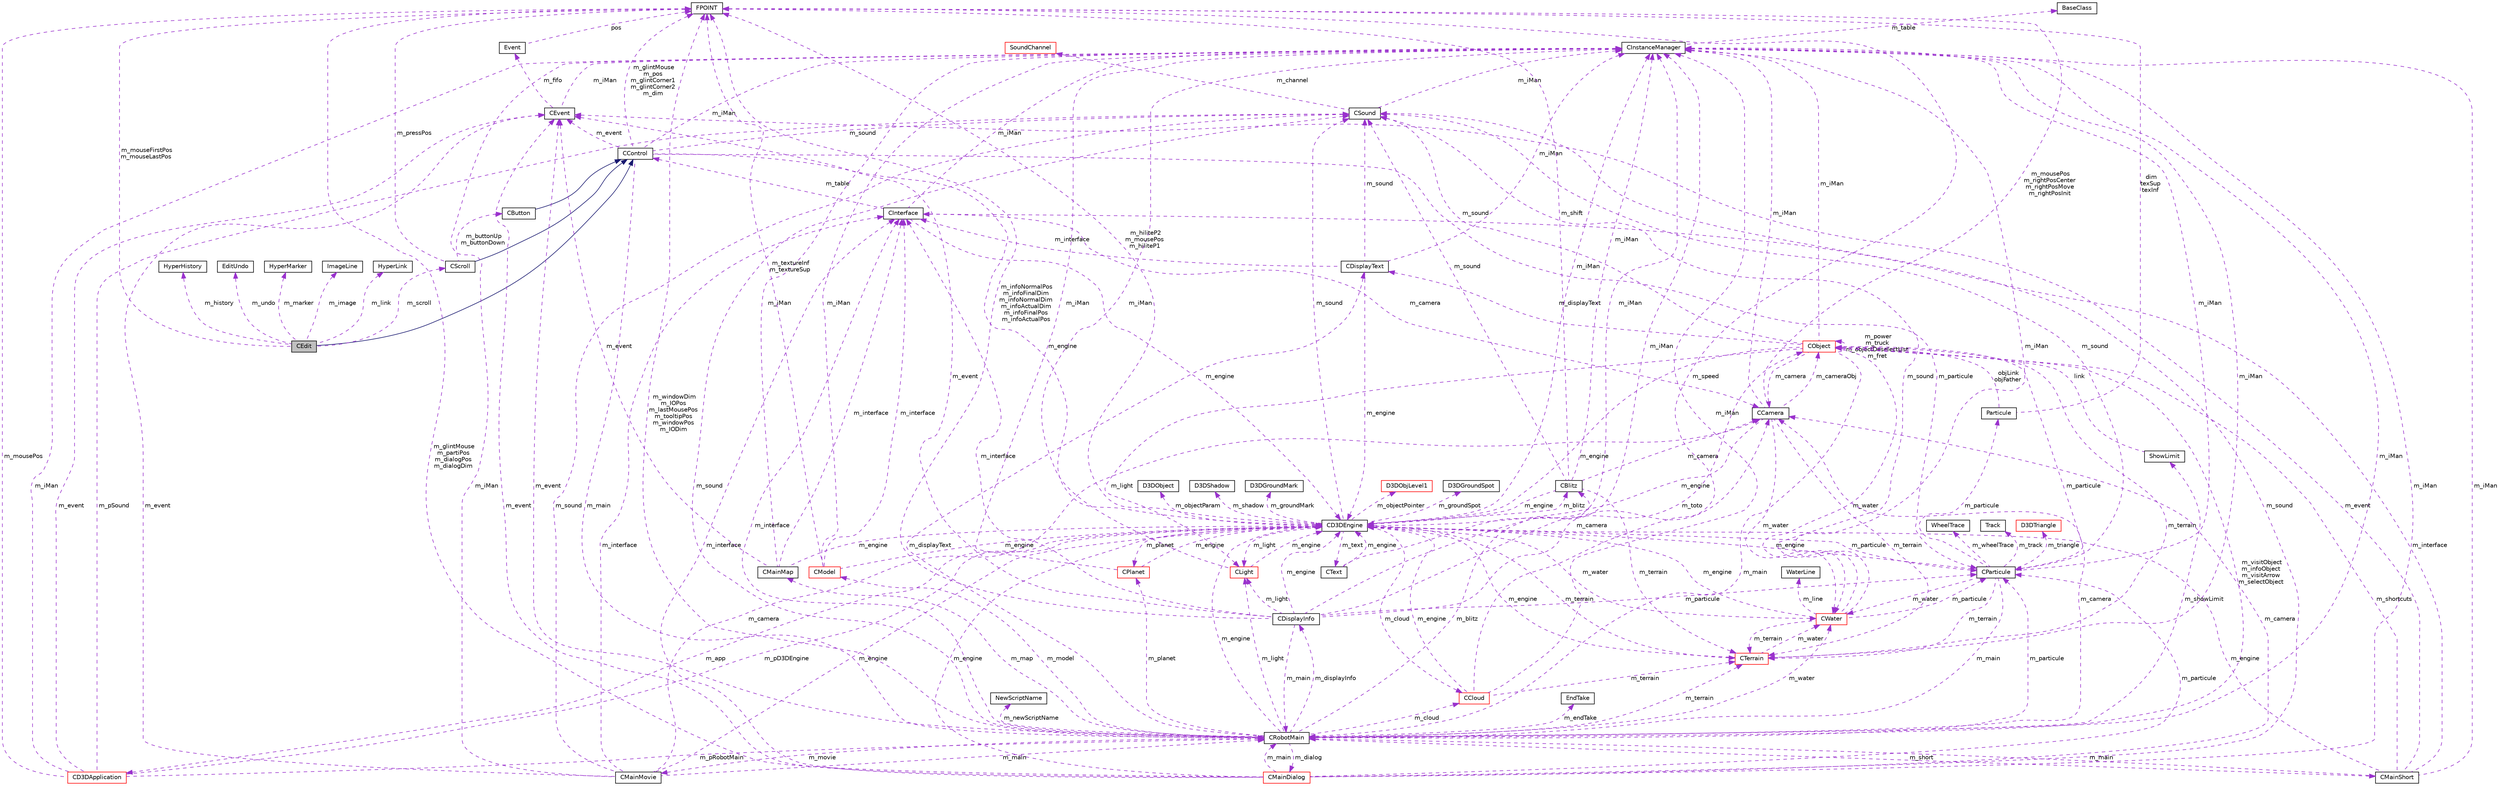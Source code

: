 digraph G
{
  edge [fontname="Helvetica",fontsize="10",labelfontname="Helvetica",labelfontsize="10"];
  node [fontname="Helvetica",fontsize="10",shape=record];
  Node1 [label="CEdit",height=0.2,width=0.4,color="black", fillcolor="grey75", style="filled" fontcolor="black"];
  Node2 -> Node1 [dir="back",color="midnightblue",fontsize="10",style="solid",fontname="Helvetica"];
  Node2 [label="CControl",height=0.2,width=0.4,color="black", fillcolor="white", style="filled",URL="$class_c_control.html"];
  Node3 -> Node2 [dir="back",color="darkorchid3",fontsize="10",style="dashed",label=" m_particule" ,fontname="Helvetica"];
  Node3 [label="CParticule",height=0.2,width=0.4,color="black", fillcolor="white", style="filled",URL="$class_c_particule.html"];
  Node4 -> Node3 [dir="back",color="darkorchid3",fontsize="10",style="dashed",label=" m_water" ,fontname="Helvetica"];
  Node4 [label="CWater",height=0.2,width=0.4,color="red", fillcolor="white", style="filled",URL="$class_c_water.html"];
  Node3 -> Node4 [dir="back",color="darkorchid3",fontsize="10",style="dashed",label=" m_particule" ,fontname="Helvetica"];
  Node5 -> Node4 [dir="back",color="darkorchid3",fontsize="10",style="dashed",label=" m_iMan" ,fontname="Helvetica"];
  Node5 [label="CInstanceManager",height=0.2,width=0.4,color="black", fillcolor="white", style="filled",URL="$class_c_instance_manager.html"];
  Node6 -> Node5 [dir="back",color="darkorchid3",fontsize="10",style="dashed",label=" m_table" ,fontname="Helvetica"];
  Node6 [label="BaseClass",height=0.2,width=0.4,color="black", fillcolor="white", style="filled",URL="$struct_base_class.html"];
  Node7 -> Node4 [dir="back",color="darkorchid3",fontsize="10",style="dashed",label=" m_terrain" ,fontname="Helvetica"];
  Node7 [label="CTerrain",height=0.2,width=0.4,color="red", fillcolor="white", style="filled",URL="$class_c_terrain.html"];
  Node4 -> Node7 [dir="back",color="darkorchid3",fontsize="10",style="dashed",label=" m_water" ,fontname="Helvetica"];
  Node5 -> Node7 [dir="back",color="darkorchid3",fontsize="10",style="dashed",label=" m_iMan" ,fontname="Helvetica"];
  Node8 -> Node7 [dir="back",color="darkorchid3",fontsize="10",style="dashed",label=" m_engine" ,fontname="Helvetica"];
  Node8 [label="CD3DEngine",height=0.2,width=0.4,color="black", fillcolor="white", style="filled",URL="$class_c_d3_d_engine.html"];
  Node9 -> Node8 [dir="back",color="darkorchid3",fontsize="10",style="dashed",label=" m_groundMark" ,fontname="Helvetica"];
  Node9 [label="D3DGroundMark",height=0.2,width=0.4,color="black", fillcolor="white", style="filled",URL="$struct_d3_d_ground_mark.html"];
  Node3 -> Node8 [dir="back",color="darkorchid3",fontsize="10",style="dashed",label=" m_particule" ,fontname="Helvetica"];
  Node4 -> Node8 [dir="back",color="darkorchid3",fontsize="10",style="dashed",label=" m_water" ,fontname="Helvetica"];
  Node10 -> Node8 [dir="back",color="darkorchid3",fontsize="10",style="dashed",label=" m_blitz" ,fontname="Helvetica"];
  Node10 [label="CBlitz",height=0.2,width=0.4,color="black", fillcolor="white", style="filled",URL="$class_c_blitz.html"];
  Node11 -> Node10 [dir="back",color="darkorchid3",fontsize="10",style="dashed",label=" m_camera" ,fontname="Helvetica"];
  Node11 [label="CCamera",height=0.2,width=0.4,color="black", fillcolor="white", style="filled",URL="$class_c_camera.html"];
  Node4 -> Node11 [dir="back",color="darkorchid3",fontsize="10",style="dashed",label=" m_water" ,fontname="Helvetica"];
  Node5 -> Node11 [dir="back",color="darkorchid3",fontsize="10",style="dashed",label=" m_iMan" ,fontname="Helvetica"];
  Node7 -> Node11 [dir="back",color="darkorchid3",fontsize="10",style="dashed",label=" m_terrain" ,fontname="Helvetica"];
  Node12 -> Node11 [dir="back",color="darkorchid3",fontsize="10",style="dashed",label=" m_mousePos\nm_rightPosCenter\nm_rightPosMove\nm_rightPosInit" ,fontname="Helvetica"];
  Node12 [label="FPOINT",height=0.2,width=0.4,color="black", fillcolor="white", style="filled",URL="$struct_f_p_o_i_n_t.html"];
  Node13 -> Node11 [dir="back",color="darkorchid3",fontsize="10",style="dashed",label=" m_cameraObj" ,fontname="Helvetica"];
  Node13 [label="CObject",height=0.2,width=0.4,color="red", fillcolor="white", style="filled",URL="$class_c_object.html"];
  Node3 -> Node13 [dir="back",color="darkorchid3",fontsize="10",style="dashed",label=" m_particule" ,fontname="Helvetica"];
  Node4 -> Node13 [dir="back",color="darkorchid3",fontsize="10",style="dashed",label=" m_water" ,fontname="Helvetica"];
  Node14 -> Node13 [dir="back",color="darkorchid3",fontsize="10",style="dashed",label=" m_light" ,fontname="Helvetica"];
  Node14 [label="CLight",height=0.2,width=0.4,color="red", fillcolor="white", style="filled",URL="$class_c_light.html"];
  Node5 -> Node14 [dir="back",color="darkorchid3",fontsize="10",style="dashed",label=" m_iMan" ,fontname="Helvetica"];
  Node8 -> Node14 [dir="back",color="darkorchid3",fontsize="10",style="dashed",label=" m_engine" ,fontname="Helvetica"];
  Node11 -> Node13 [dir="back",color="darkorchid3",fontsize="10",style="dashed",label=" m_camera" ,fontname="Helvetica"];
  Node15 -> Node13 [dir="back",color="darkorchid3",fontsize="10",style="dashed",label=" m_displayText" ,fontname="Helvetica"];
  Node15 [label="CDisplayText",height=0.2,width=0.4,color="black", fillcolor="white", style="filled",URL="$class_c_display_text.html"];
  Node16 -> Node15 [dir="back",color="darkorchid3",fontsize="10",style="dashed",label=" m_interface" ,fontname="Helvetica"];
  Node16 [label="CInterface",height=0.2,width=0.4,color="black", fillcolor="white", style="filled",URL="$class_c_interface.html"];
  Node2 -> Node16 [dir="back",color="darkorchid3",fontsize="10",style="dashed",label=" m_table" ,fontname="Helvetica"];
  Node11 -> Node16 [dir="back",color="darkorchid3",fontsize="10",style="dashed",label=" m_camera" ,fontname="Helvetica"];
  Node5 -> Node16 [dir="back",color="darkorchid3",fontsize="10",style="dashed",label=" m_iMan" ,fontname="Helvetica"];
  Node8 -> Node16 [dir="back",color="darkorchid3",fontsize="10",style="dashed",label=" m_engine" ,fontname="Helvetica"];
  Node5 -> Node15 [dir="back",color="darkorchid3",fontsize="10",style="dashed",label=" m_iMan" ,fontname="Helvetica"];
  Node17 -> Node15 [dir="back",color="darkorchid3",fontsize="10",style="dashed",label=" m_sound" ,fontname="Helvetica"];
  Node17 [label="CSound",height=0.2,width=0.4,color="black", fillcolor="white", style="filled",URL="$class_c_sound.html"];
  Node5 -> Node17 [dir="back",color="darkorchid3",fontsize="10",style="dashed",label=" m_iMan" ,fontname="Helvetica"];
  Node18 -> Node17 [dir="back",color="darkorchid3",fontsize="10",style="dashed",label=" m_channel" ,fontname="Helvetica"];
  Node18 [label="SoundChannel",height=0.2,width=0.4,color="red", fillcolor="white", style="filled",URL="$struct_sound_channel.html"];
  Node8 -> Node15 [dir="back",color="darkorchid3",fontsize="10",style="dashed",label=" m_engine" ,fontname="Helvetica"];
  Node19 -> Node13 [dir="back",color="darkorchid3",fontsize="10",style="dashed",label=" m_main" ,fontname="Helvetica"];
  Node19 [label="CRobotMain",height=0.2,width=0.4,color="black", fillcolor="white", style="filled",URL="$class_c_robot_main.html"];
  Node3 -> Node19 [dir="back",color="darkorchid3",fontsize="10",style="dashed",label=" m_particule" ,fontname="Helvetica"];
  Node4 -> Node19 [dir="back",color="darkorchid3",fontsize="10",style="dashed",label=" m_water" ,fontname="Helvetica"];
  Node20 -> Node19 [dir="back",color="darkorchid3",fontsize="10",style="dashed",label=" m_showLimit" ,fontname="Helvetica"];
  Node20 [label="ShowLimit",height=0.2,width=0.4,color="black", fillcolor="white", style="filled",URL="$struct_show_limit.html"];
  Node13 -> Node20 [dir="back",color="darkorchid3",fontsize="10",style="dashed",label=" link" ,fontname="Helvetica"];
  Node14 -> Node19 [dir="back",color="darkorchid3",fontsize="10",style="dashed",label=" m_light" ,fontname="Helvetica"];
  Node10 -> Node19 [dir="back",color="darkorchid3",fontsize="10",style="dashed",label=" m_blitz" ,fontname="Helvetica"];
  Node21 -> Node19 [dir="back",color="darkorchid3",fontsize="10",style="dashed",label=" m_cloud" ,fontname="Helvetica"];
  Node21 [label="CCloud",height=0.2,width=0.4,color="red", fillcolor="white", style="filled",URL="$class_c_cloud.html"];
  Node5 -> Node21 [dir="back",color="darkorchid3",fontsize="10",style="dashed",label=" m_iMan" ,fontname="Helvetica"];
  Node7 -> Node21 [dir="back",color="darkorchid3",fontsize="10",style="dashed",label=" m_terrain" ,fontname="Helvetica"];
  Node12 -> Node21 [dir="back",color="darkorchid3",fontsize="10",style="dashed",label=" m_speed" ,fontname="Helvetica"];
  Node8 -> Node21 [dir="back",color="darkorchid3",fontsize="10",style="dashed",label=" m_engine" ,fontname="Helvetica"];
  Node22 -> Node19 [dir="back",color="darkorchid3",fontsize="10",style="dashed",label=" m_dialog" ,fontname="Helvetica"];
  Node22 [label="CMainDialog",height=0.2,width=0.4,color="red", fillcolor="white", style="filled",URL="$class_c_main_dialog.html"];
  Node3 -> Node22 [dir="back",color="darkorchid3",fontsize="10",style="dashed",label=" m_particule" ,fontname="Helvetica"];
  Node11 -> Node22 [dir="back",color="darkorchid3",fontsize="10",style="dashed",label=" m_camera" ,fontname="Helvetica"];
  Node16 -> Node22 [dir="back",color="darkorchid3",fontsize="10",style="dashed",label=" m_interface" ,fontname="Helvetica"];
  Node19 -> Node22 [dir="back",color="darkorchid3",fontsize="10",style="dashed",label=" m_main" ,fontname="Helvetica"];
  Node5 -> Node22 [dir="back",color="darkorchid3",fontsize="10",style="dashed",label=" m_iMan" ,fontname="Helvetica"];
  Node23 -> Node22 [dir="back",color="darkorchid3",fontsize="10",style="dashed",label=" m_event" ,fontname="Helvetica"];
  Node23 [label="CEvent",height=0.2,width=0.4,color="black", fillcolor="white", style="filled",URL="$class_c_event.html"];
  Node5 -> Node23 [dir="back",color="darkorchid3",fontsize="10",style="dashed",label=" m_iMan" ,fontname="Helvetica"];
  Node24 -> Node23 [dir="back",color="darkorchid3",fontsize="10",style="dashed",label=" m_fifo" ,fontname="Helvetica"];
  Node24 [label="Event",height=0.2,width=0.4,color="black", fillcolor="white", style="filled",URL="$struct_event.html"];
  Node12 -> Node24 [dir="back",color="darkorchid3",fontsize="10",style="dashed",label=" pos" ,fontname="Helvetica"];
  Node12 -> Node22 [dir="back",color="darkorchid3",fontsize="10",style="dashed",label=" m_glintMouse\nm_partiPos\nm_dialogPos\nm_dialogDim" ,fontname="Helvetica"];
  Node17 -> Node22 [dir="back",color="darkorchid3",fontsize="10",style="dashed",label=" m_sound" ,fontname="Helvetica"];
  Node8 -> Node22 [dir="back",color="darkorchid3",fontsize="10",style="dashed",label=" m_engine" ,fontname="Helvetica"];
  Node11 -> Node19 [dir="back",color="darkorchid3",fontsize="10",style="dashed",label=" m_camera" ,fontname="Helvetica"];
  Node25 -> Node19 [dir="back",color="darkorchid3",fontsize="10",style="dashed",label=" m_movie" ,fontname="Helvetica"];
  Node25 [label="CMainMovie",height=0.2,width=0.4,color="black", fillcolor="white", style="filled",URL="$class_c_main_movie.html"];
  Node11 -> Node25 [dir="back",color="darkorchid3",fontsize="10",style="dashed",label=" m_camera" ,fontname="Helvetica"];
  Node19 -> Node25 [dir="back",color="darkorchid3",fontsize="10",style="dashed",label=" m_main" ,fontname="Helvetica"];
  Node16 -> Node25 [dir="back",color="darkorchid3",fontsize="10",style="dashed",label=" m_interface" ,fontname="Helvetica"];
  Node5 -> Node25 [dir="back",color="darkorchid3",fontsize="10",style="dashed",label=" m_iMan" ,fontname="Helvetica"];
  Node23 -> Node25 [dir="back",color="darkorchid3",fontsize="10",style="dashed",label=" m_event" ,fontname="Helvetica"];
  Node17 -> Node25 [dir="back",color="darkorchid3",fontsize="10",style="dashed",label=" m_sound" ,fontname="Helvetica"];
  Node8 -> Node25 [dir="back",color="darkorchid3",fontsize="10",style="dashed",label=" m_engine" ,fontname="Helvetica"];
  Node15 -> Node19 [dir="back",color="darkorchid3",fontsize="10",style="dashed",label=" m_displayText" ,fontname="Helvetica"];
  Node16 -> Node19 [dir="back",color="darkorchid3",fontsize="10",style="dashed",label=" m_interface" ,fontname="Helvetica"];
  Node26 -> Node19 [dir="back",color="darkorchid3",fontsize="10",style="dashed",label=" m_model" ,fontname="Helvetica"];
  Node26 [label="CModel",height=0.2,width=0.4,color="red", fillcolor="white", style="filled",URL="$class_c_model.html"];
  Node16 -> Node26 [dir="back",color="darkorchid3",fontsize="10",style="dashed",label=" m_interface" ,fontname="Helvetica"];
  Node5 -> Node26 [dir="back",color="darkorchid3",fontsize="10",style="dashed",label=" m_iMan" ,fontname="Helvetica"];
  Node12 -> Node26 [dir="back",color="darkorchid3",fontsize="10",style="dashed",label=" m_textureInf\nm_textureSup" ,fontname="Helvetica"];
  Node8 -> Node26 [dir="back",color="darkorchid3",fontsize="10",style="dashed",label=" m_engine" ,fontname="Helvetica"];
  Node5 -> Node19 [dir="back",color="darkorchid3",fontsize="10",style="dashed",label=" m_iMan" ,fontname="Helvetica"];
  Node27 -> Node19 [dir="back",color="darkorchid3",fontsize="10",style="dashed",label=" m_newScriptName" ,fontname="Helvetica"];
  Node27 [label="NewScriptName",height=0.2,width=0.4,color="black", fillcolor="white", style="filled",URL="$struct_new_script_name.html"];
  Node23 -> Node19 [dir="back",color="darkorchid3",fontsize="10",style="dashed",label=" m_event" ,fontname="Helvetica"];
  Node7 -> Node19 [dir="back",color="darkorchid3",fontsize="10",style="dashed",label=" m_terrain" ,fontname="Helvetica"];
  Node12 -> Node19 [dir="back",color="darkorchid3",fontsize="10",style="dashed",label=" m_windowDim\nm_IOPos\nm_lastMousePos\nm_tooltipPos\nm_windowPos\nm_IODim" ,fontname="Helvetica"];
  Node28 -> Node19 [dir="back",color="darkorchid3",fontsize="10",style="dashed",label=" m_short" ,fontname="Helvetica"];
  Node28 [label="CMainShort",height=0.2,width=0.4,color="black", fillcolor="white", style="filled",URL="$class_c_main_short.html"];
  Node19 -> Node28 [dir="back",color="darkorchid3",fontsize="10",style="dashed",label=" m_main" ,fontname="Helvetica"];
  Node16 -> Node28 [dir="back",color="darkorchid3",fontsize="10",style="dashed",label=" m_interface" ,fontname="Helvetica"];
  Node5 -> Node28 [dir="back",color="darkorchid3",fontsize="10",style="dashed",label=" m_iMan" ,fontname="Helvetica"];
  Node23 -> Node28 [dir="back",color="darkorchid3",fontsize="10",style="dashed",label=" m_event" ,fontname="Helvetica"];
  Node13 -> Node28 [dir="back",color="darkorchid3",fontsize="10",style="dashed",label=" m_shortcuts" ,fontname="Helvetica"];
  Node8 -> Node28 [dir="back",color="darkorchid3",fontsize="10",style="dashed",label=" m_engine" ,fontname="Helvetica"];
  Node17 -> Node19 [dir="back",color="darkorchid3",fontsize="10",style="dashed",label=" m_sound" ,fontname="Helvetica"];
  Node29 -> Node19 [dir="back",color="darkorchid3",fontsize="10",style="dashed",label=" m_planet" ,fontname="Helvetica"];
  Node29 [label="CPlanet",height=0.2,width=0.4,color="red", fillcolor="white", style="filled",URL="$class_c_planet.html"];
  Node5 -> Node29 [dir="back",color="darkorchid3",fontsize="10",style="dashed",label=" m_iMan" ,fontname="Helvetica"];
  Node8 -> Node29 [dir="back",color="darkorchid3",fontsize="10",style="dashed",label=" m_engine" ,fontname="Helvetica"];
  Node13 -> Node19 [dir="back",color="darkorchid3",fontsize="10",style="dashed",label=" m_visitObject\nm_infoObject\nm_visitArrow\nm_selectObject" ,fontname="Helvetica"];
  Node8 -> Node19 [dir="back",color="darkorchid3",fontsize="10",style="dashed",label=" m_engine" ,fontname="Helvetica"];
  Node30 -> Node19 [dir="back",color="darkorchid3",fontsize="10",style="dashed",label=" m_endTake" ,fontname="Helvetica"];
  Node30 [label="EndTake",height=0.2,width=0.4,color="black", fillcolor="white", style="filled",URL="$struct_end_take.html"];
  Node31 -> Node19 [dir="back",color="darkorchid3",fontsize="10",style="dashed",label=" m_displayInfo" ,fontname="Helvetica"];
  Node31 [label="CDisplayInfo",height=0.2,width=0.4,color="black", fillcolor="white", style="filled",URL="$class_c_display_info.html"];
  Node3 -> Node31 [dir="back",color="darkorchid3",fontsize="10",style="dashed",label=" m_particule" ,fontname="Helvetica"];
  Node14 -> Node31 [dir="back",color="darkorchid3",fontsize="10",style="dashed",label=" m_light" ,fontname="Helvetica"];
  Node11 -> Node31 [dir="back",color="darkorchid3",fontsize="10",style="dashed",label=" m_camera" ,fontname="Helvetica"];
  Node16 -> Node31 [dir="back",color="darkorchid3",fontsize="10",style="dashed",label=" m_interface" ,fontname="Helvetica"];
  Node19 -> Node31 [dir="back",color="darkorchid3",fontsize="10",style="dashed",label=" m_main" ,fontname="Helvetica"];
  Node5 -> Node31 [dir="back",color="darkorchid3",fontsize="10",style="dashed",label=" m_iMan" ,fontname="Helvetica"];
  Node23 -> Node31 [dir="back",color="darkorchid3",fontsize="10",style="dashed",label=" m_event" ,fontname="Helvetica"];
  Node12 -> Node31 [dir="back",color="darkorchid3",fontsize="10",style="dashed",label=" m_infoNormalPos\nm_infoFinalDim\nm_infoNormalDim\nm_infoActualDim\nm_infoFinalPos\nm_infoActualPos" ,fontname="Helvetica"];
  Node13 -> Node31 [dir="back",color="darkorchid3",fontsize="10",style="dashed",label=" m_toto" ,fontname="Helvetica"];
  Node8 -> Node31 [dir="back",color="darkorchid3",fontsize="10",style="dashed",label=" m_engine" ,fontname="Helvetica"];
  Node32 -> Node19 [dir="back",color="darkorchid3",fontsize="10",style="dashed",label=" m_map" ,fontname="Helvetica"];
  Node32 [label="CMainMap",height=0.2,width=0.4,color="black", fillcolor="white", style="filled",URL="$class_c_main_map.html"];
  Node16 -> Node32 [dir="back",color="darkorchid3",fontsize="10",style="dashed",label=" m_interface" ,fontname="Helvetica"];
  Node5 -> Node32 [dir="back",color="darkorchid3",fontsize="10",style="dashed",label=" m_iMan" ,fontname="Helvetica"];
  Node23 -> Node32 [dir="back",color="darkorchid3",fontsize="10",style="dashed",label=" m_event" ,fontname="Helvetica"];
  Node8 -> Node32 [dir="back",color="darkorchid3",fontsize="10",style="dashed",label=" m_engine" ,fontname="Helvetica"];
  Node5 -> Node13 [dir="back",color="darkorchid3",fontsize="10",style="dashed",label=" m_iMan" ,fontname="Helvetica"];
  Node7 -> Node13 [dir="back",color="darkorchid3",fontsize="10",style="dashed",label=" m_terrain" ,fontname="Helvetica"];
  Node17 -> Node13 [dir="back",color="darkorchid3",fontsize="10",style="dashed",label=" m_sound" ,fontname="Helvetica"];
  Node13 -> Node13 [dir="back",color="darkorchid3",fontsize="10",style="dashed",label=" m_power\nm_truck\nm_objectDeselectList\nm_fret" ,fontname="Helvetica"];
  Node8 -> Node13 [dir="back",color="darkorchid3",fontsize="10",style="dashed",label=" m_engine" ,fontname="Helvetica"];
  Node8 -> Node11 [dir="back",color="darkorchid3",fontsize="10",style="dashed",label=" m_engine" ,fontname="Helvetica"];
  Node5 -> Node10 [dir="back",color="darkorchid3",fontsize="10",style="dashed",label=" m_iMan" ,fontname="Helvetica"];
  Node7 -> Node10 [dir="back",color="darkorchid3",fontsize="10",style="dashed",label=" m_terrain" ,fontname="Helvetica"];
  Node12 -> Node10 [dir="back",color="darkorchid3",fontsize="10",style="dashed",label=" m_shift" ,fontname="Helvetica"];
  Node17 -> Node10 [dir="back",color="darkorchid3",fontsize="10",style="dashed",label=" m_sound" ,fontname="Helvetica"];
  Node8 -> Node10 [dir="back",color="darkorchid3",fontsize="10",style="dashed",label=" m_engine" ,fontname="Helvetica"];
  Node14 -> Node8 [dir="back",color="darkorchid3",fontsize="10",style="dashed",label=" m_light" ,fontname="Helvetica"];
  Node33 -> Node8 [dir="back",color="darkorchid3",fontsize="10",style="dashed",label=" m_objectPointer" ,fontname="Helvetica"];
  Node33 [label="D3DObjLevel1",height=0.2,width=0.4,color="red", fillcolor="white", style="filled",URL="$struct_d3_d_obj_level1.html"];
  Node21 -> Node8 [dir="back",color="darkorchid3",fontsize="10",style="dashed",label=" m_cloud" ,fontname="Helvetica"];
  Node34 -> Node8 [dir="back",color="darkorchid3",fontsize="10",style="dashed",label=" m_groundSpot" ,fontname="Helvetica"];
  Node34 [label="D3DGroundSpot",height=0.2,width=0.4,color="black", fillcolor="white", style="filled",URL="$struct_d3_d_ground_spot.html"];
  Node5 -> Node8 [dir="back",color="darkorchid3",fontsize="10",style="dashed",label=" m_iMan" ,fontname="Helvetica"];
  Node7 -> Node8 [dir="back",color="darkorchid3",fontsize="10",style="dashed",label=" m_terrain" ,fontname="Helvetica"];
  Node35 -> Node8 [dir="back",color="darkorchid3",fontsize="10",style="dashed",label=" m_app" ,fontname="Helvetica"];
  Node35 [label="CD3DApplication",height=0.2,width=0.4,color="red", fillcolor="white", style="filled",URL="$class_c_d3_d_application.html"];
  Node19 -> Node35 [dir="back",color="darkorchid3",fontsize="10",style="dashed",label=" m_pRobotMain" ,fontname="Helvetica"];
  Node5 -> Node35 [dir="back",color="darkorchid3",fontsize="10",style="dashed",label=" m_iMan" ,fontname="Helvetica"];
  Node23 -> Node35 [dir="back",color="darkorchid3",fontsize="10",style="dashed",label=" m_event" ,fontname="Helvetica"];
  Node12 -> Node35 [dir="back",color="darkorchid3",fontsize="10",style="dashed",label=" m_mousePos" ,fontname="Helvetica"];
  Node17 -> Node35 [dir="back",color="darkorchid3",fontsize="10",style="dashed",label=" m_pSound" ,fontname="Helvetica"];
  Node8 -> Node35 [dir="back",color="darkorchid3",fontsize="10",style="dashed",label=" m_pD3DEngine" ,fontname="Helvetica"];
  Node12 -> Node8 [dir="back",color="darkorchid3",fontsize="10",style="dashed",label=" m_hiliteP2\nm_mousePos\nm_hiliteP1" ,fontname="Helvetica"];
  Node36 -> Node8 [dir="back",color="darkorchid3",fontsize="10",style="dashed",label=" m_objectParam" ,fontname="Helvetica"];
  Node36 [label="D3DObject",height=0.2,width=0.4,color="black", fillcolor="white", style="filled",URL="$struct_d3_d_object.html"];
  Node17 -> Node8 [dir="back",color="darkorchid3",fontsize="10",style="dashed",label=" m_sound" ,fontname="Helvetica"];
  Node29 -> Node8 [dir="back",color="darkorchid3",fontsize="10",style="dashed",label=" m_planet" ,fontname="Helvetica"];
  Node37 -> Node8 [dir="back",color="darkorchid3",fontsize="10",style="dashed",label=" m_text" ,fontname="Helvetica"];
  Node37 [label="CText",height=0.2,width=0.4,color="black", fillcolor="white", style="filled",URL="$class_c_text.html"];
  Node5 -> Node37 [dir="back",color="darkorchid3",fontsize="10",style="dashed",label=" m_iMan" ,fontname="Helvetica"];
  Node8 -> Node37 [dir="back",color="darkorchid3",fontsize="10",style="dashed",label=" m_engine" ,fontname="Helvetica"];
  Node38 -> Node8 [dir="back",color="darkorchid3",fontsize="10",style="dashed",label=" m_shadow" ,fontname="Helvetica"];
  Node38 [label="D3DShadow",height=0.2,width=0.4,color="black", fillcolor="white", style="filled",URL="$struct_d3_d_shadow.html"];
  Node39 -> Node4 [dir="back",color="darkorchid3",fontsize="10",style="dashed",label=" m_line" ,fontname="Helvetica"];
  Node39 [label="WaterLine",height=0.2,width=0.4,color="black", fillcolor="white", style="filled",URL="$struct_water_line.html"];
  Node17 -> Node4 [dir="back",color="darkorchid3",fontsize="10",style="dashed",label=" m_sound" ,fontname="Helvetica"];
  Node8 -> Node4 [dir="back",color="darkorchid3",fontsize="10",style="dashed",label=" m_engine" ,fontname="Helvetica"];
  Node19 -> Node3 [dir="back",color="darkorchid3",fontsize="10",style="dashed",label=" m_main" ,fontname="Helvetica"];
  Node5 -> Node3 [dir="back",color="darkorchid3",fontsize="10",style="dashed",label=" m_iMan" ,fontname="Helvetica"];
  Node40 -> Node3 [dir="back",color="darkorchid3",fontsize="10",style="dashed",label=" m_track" ,fontname="Helvetica"];
  Node40 [label="Track",height=0.2,width=0.4,color="black", fillcolor="white", style="filled",URL="$struct_track.html"];
  Node41 -> Node3 [dir="back",color="darkorchid3",fontsize="10",style="dashed",label=" m_particule" ,fontname="Helvetica"];
  Node41 [label="Particule",height=0.2,width=0.4,color="black", fillcolor="white", style="filled",URL="$struct_particule.html"];
  Node12 -> Node41 [dir="back",color="darkorchid3",fontsize="10",style="dashed",label=" dim\ntexSup\ntexInf" ,fontname="Helvetica"];
  Node13 -> Node41 [dir="back",color="darkorchid3",fontsize="10",style="dashed",label=" objLink\nobjFather" ,fontname="Helvetica"];
  Node7 -> Node3 [dir="back",color="darkorchid3",fontsize="10",style="dashed",label=" m_terrain" ,fontname="Helvetica"];
  Node17 -> Node3 [dir="back",color="darkorchid3",fontsize="10",style="dashed",label=" m_sound" ,fontname="Helvetica"];
  Node42 -> Node3 [dir="back",color="darkorchid3",fontsize="10",style="dashed",label=" m_triangle" ,fontname="Helvetica"];
  Node42 [label="D3DTriangle",height=0.2,width=0.4,color="red", fillcolor="white", style="filled",URL="$struct_d3_d_triangle.html"];
  Node8 -> Node3 [dir="back",color="darkorchid3",fontsize="10",style="dashed",label=" m_engine" ,fontname="Helvetica"];
  Node43 -> Node3 [dir="back",color="darkorchid3",fontsize="10",style="dashed",label=" m_wheelTrace" ,fontname="Helvetica"];
  Node43 [label="WheelTrace",height=0.2,width=0.4,color="black", fillcolor="white", style="filled",URL="$struct_wheel_trace.html"];
  Node19 -> Node2 [dir="back",color="darkorchid3",fontsize="10",style="dashed",label=" m_main" ,fontname="Helvetica"];
  Node5 -> Node2 [dir="back",color="darkorchid3",fontsize="10",style="dashed",label=" m_iMan" ,fontname="Helvetica"];
  Node23 -> Node2 [dir="back",color="darkorchid3",fontsize="10",style="dashed",label=" m_event" ,fontname="Helvetica"];
  Node12 -> Node2 [dir="back",color="darkorchid3",fontsize="10",style="dashed",label=" m_glintMouse\nm_pos\nm_glintCorner1\nm_glintCorner2\nm_dim" ,fontname="Helvetica"];
  Node17 -> Node2 [dir="back",color="darkorchid3",fontsize="10",style="dashed",label=" m_sound" ,fontname="Helvetica"];
  Node8 -> Node2 [dir="back",color="darkorchid3",fontsize="10",style="dashed",label=" m_engine" ,fontname="Helvetica"];
  Node44 -> Node1 [dir="back",color="darkorchid3",fontsize="10",style="dashed",label=" m_link" ,fontname="Helvetica"];
  Node44 [label="HyperLink",height=0.2,width=0.4,color="black", fillcolor="white", style="filled",URL="$struct_hyper_link.html"];
  Node45 -> Node1 [dir="back",color="darkorchid3",fontsize="10",style="dashed",label=" m_undo" ,fontname="Helvetica"];
  Node45 [label="EditUndo",height=0.2,width=0.4,color="black", fillcolor="white", style="filled",URL="$struct_edit_undo.html"];
  Node46 -> Node1 [dir="back",color="darkorchid3",fontsize="10",style="dashed",label=" m_marker" ,fontname="Helvetica"];
  Node46 [label="HyperMarker",height=0.2,width=0.4,color="black", fillcolor="white", style="filled",URL="$struct_hyper_marker.html"];
  Node12 -> Node1 [dir="back",color="darkorchid3",fontsize="10",style="dashed",label=" m_mouseFirstPos\nm_mouseLastPos" ,fontname="Helvetica"];
  Node47 -> Node1 [dir="back",color="darkorchid3",fontsize="10",style="dashed",label=" m_image" ,fontname="Helvetica"];
  Node47 [label="ImageLine",height=0.2,width=0.4,color="black", fillcolor="white", style="filled",URL="$struct_image_line.html"];
  Node48 -> Node1 [dir="back",color="darkorchid3",fontsize="10",style="dashed",label=" m_scroll" ,fontname="Helvetica"];
  Node48 [label="CScroll",height=0.2,width=0.4,color="black", fillcolor="white", style="filled",URL="$class_c_scroll.html"];
  Node2 -> Node48 [dir="back",color="midnightblue",fontsize="10",style="solid",fontname="Helvetica"];
  Node49 -> Node48 [dir="back",color="darkorchid3",fontsize="10",style="dashed",label=" m_buttonUp\nm_buttonDown" ,fontname="Helvetica"];
  Node49 [label="CButton",height=0.2,width=0.4,color="black", fillcolor="white", style="filled",URL="$class_c_button.html"];
  Node2 -> Node49 [dir="back",color="midnightblue",fontsize="10",style="solid",fontname="Helvetica"];
  Node12 -> Node48 [dir="back",color="darkorchid3",fontsize="10",style="dashed",label=" m_pressPos" ,fontname="Helvetica"];
  Node50 -> Node1 [dir="back",color="darkorchid3",fontsize="10",style="dashed",label=" m_history" ,fontname="Helvetica"];
  Node50 [label="HyperHistory",height=0.2,width=0.4,color="black", fillcolor="white", style="filled",URL="$struct_hyper_history.html"];
}
